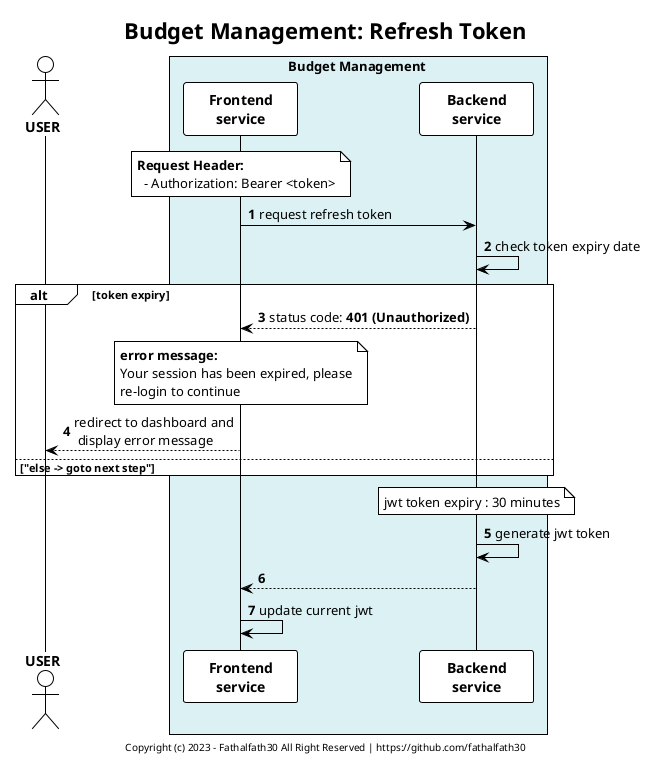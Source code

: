 @startuml
title "Budget Management: Refresh Token"
footer "Copyright (c) 2023 - Fathalfath30 All Right Reserved | https://github.com/fathalfath30"

autonumber
!theme plain
skinparam minClassWidth 100
skinparam handwritten false

actor "**USER**" as user
box Budget Management #dbf1f3
  participant "**Frontend**\n**service**" as fe order 1
  participant "**Backend**\n**service**" as be order 2
end box

note over fe
  **Request Header:**
    - Authorization: Bearer <token>
end note

fe -> be: request refresh token
be -> be: check token expiry date

alt token expiry
  be --> fe: status code: **401 (Unauthorized)**
  note over fe
    **error message:**
    Your session has been expired, please
    re-login to continue
  end note
  fe --> user: redirect to dashboard and\n display error message
else "else -> goto next step"
end

note over be: jwt token expiry : 30 minutes
be -> be: generate jwt token
be --> fe:
fe -> fe: update current jwt

@enduml

